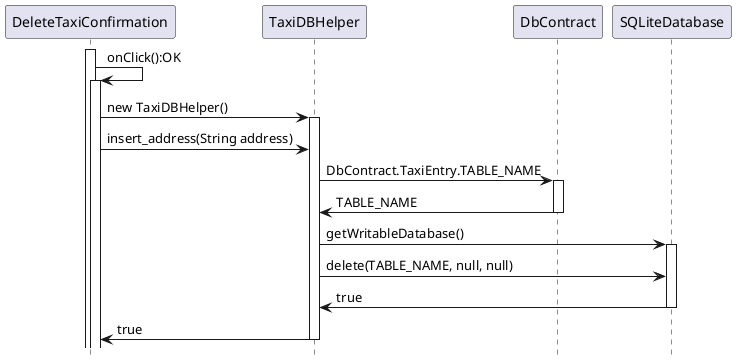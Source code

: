 @startuml
activate DeleteTaxiConfirmation
DeleteTaxiConfirmation->DeleteTaxiConfirmation:onClick():OK
activate DeleteTaxiConfirmation
DeleteTaxiConfirmation->TaxiDBHelper:new TaxiDBHelper()
activate TaxiDBHelper
DeleteTaxiConfirmation->TaxiDBHelper:insert_address(String address)
TaxiDBHelper->DbContract:DbContract.TaxiEntry.TABLE_NAME
activate DbContract
DbContract->TaxiDBHelper:TABLE_NAME
deactivate DbContract
TaxiDBHelper->SQLiteDatabase:getWritableDatabase()
activate SQLiteDatabase
TaxiDBHelper->SQLiteDatabase:delete(TABLE_NAME, null, null)
SQLiteDatabase->TaxiDBHelper:true
deactivate SQLiteDatabase
TaxiDBHelper->DeleteTaxiConfirmation: true
deactivate TaxiDBHelper
hide footbox
@enduml